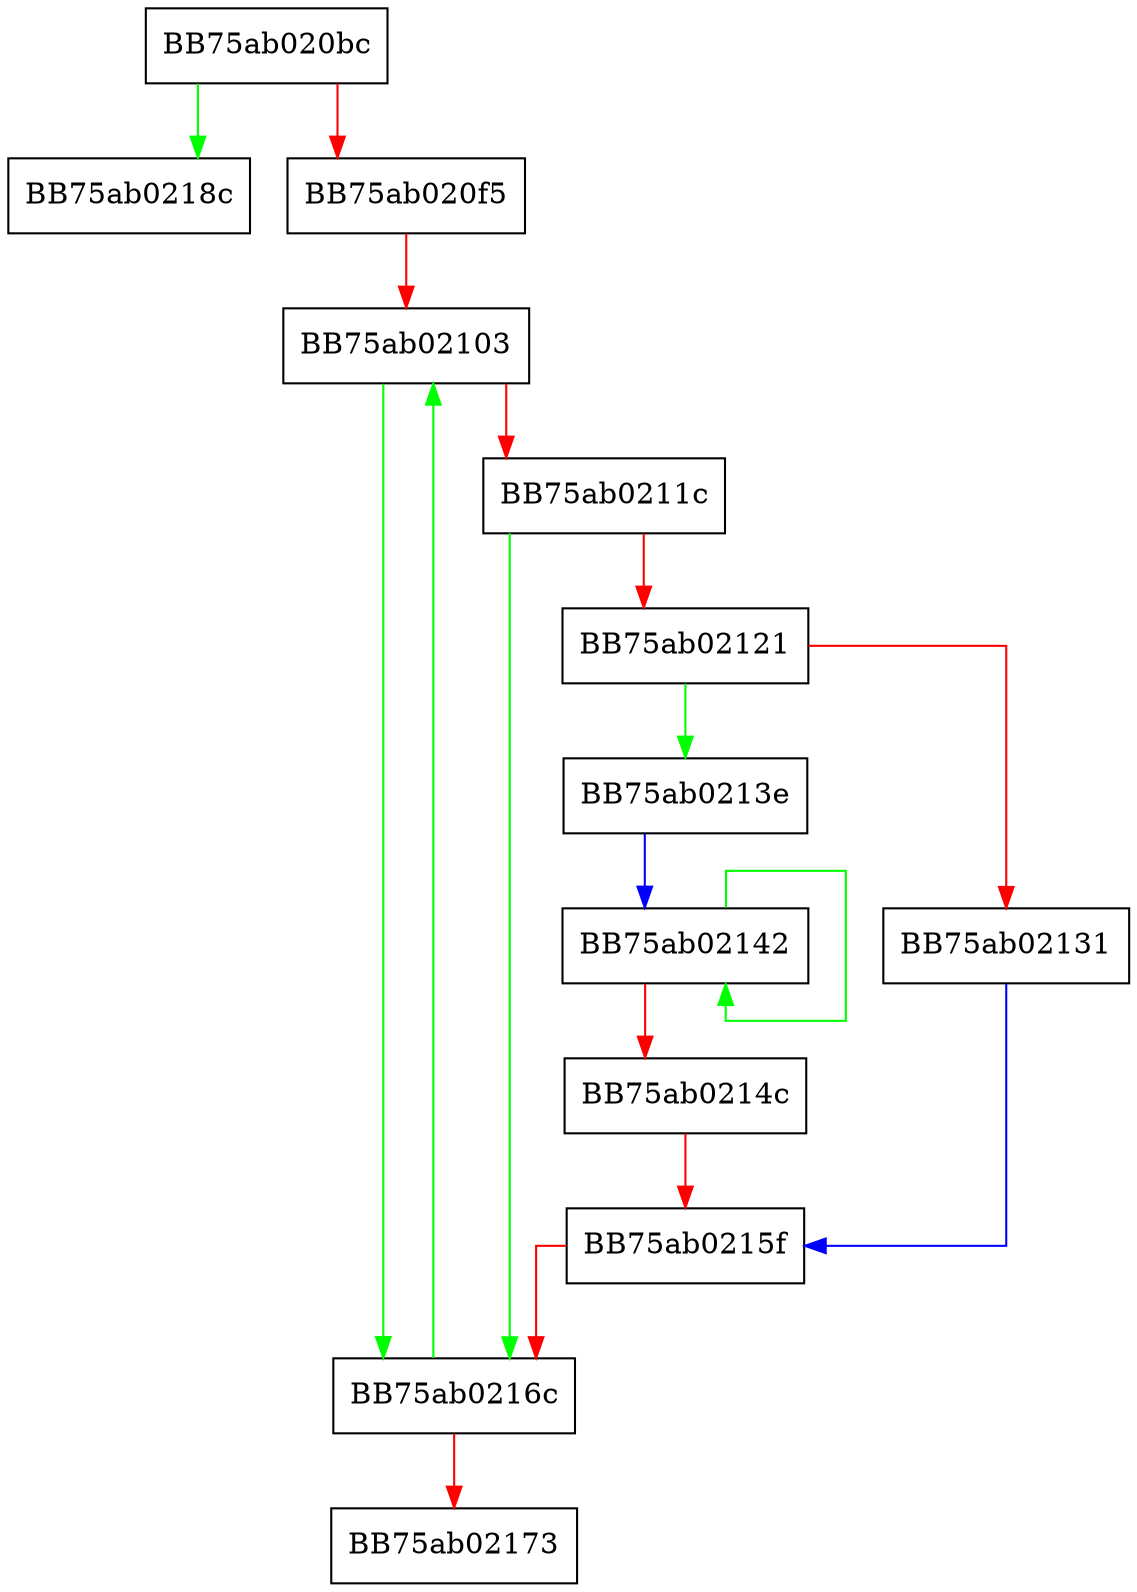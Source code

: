 digraph CreateDistingushedNameTable {
  node [shape="box"];
  graph [splines=ortho];
  BB75ab020bc -> BB75ab0218c [color="green"];
  BB75ab020bc -> BB75ab020f5 [color="red"];
  BB75ab020f5 -> BB75ab02103 [color="red"];
  BB75ab02103 -> BB75ab0216c [color="green"];
  BB75ab02103 -> BB75ab0211c [color="red"];
  BB75ab0211c -> BB75ab0216c [color="green"];
  BB75ab0211c -> BB75ab02121 [color="red"];
  BB75ab02121 -> BB75ab0213e [color="green"];
  BB75ab02121 -> BB75ab02131 [color="red"];
  BB75ab02131 -> BB75ab0215f [color="blue"];
  BB75ab0213e -> BB75ab02142 [color="blue"];
  BB75ab02142 -> BB75ab02142 [color="green"];
  BB75ab02142 -> BB75ab0214c [color="red"];
  BB75ab0214c -> BB75ab0215f [color="red"];
  BB75ab0215f -> BB75ab0216c [color="red"];
  BB75ab0216c -> BB75ab02103 [color="green"];
  BB75ab0216c -> BB75ab02173 [color="red"];
}